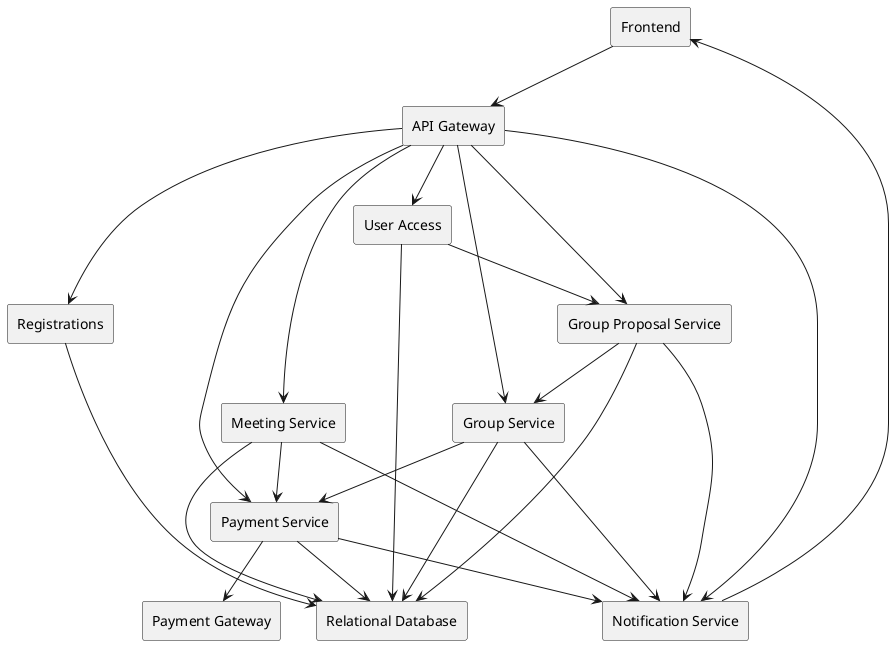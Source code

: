 @startuml
'Community Meeting Management Platform - High-level components
skinparam componentStyle rectangle

[Frontend] as WebClient
[API Gateway] as APIGateway
[User Access] as UserAccess
[Registrations] as Registrations
[Group Service] as GroupService
[Meeting Service] as MeetingService
[Payment Service] as PaymentService
[Notification Service] as NotificationService
[Payment Gateway] as PaymentGateway
[Relational Database] as Database
[Group Proposal Service] as GroupProposalService

WebClient --> APIGateway

APIGateway --> UserAccess
APIGateway --> Registrations
APIGateway --> GroupService
APIGateway --> MeetingService
APIGateway --> PaymentService
APIGateway --> NotificationService
APIGateway --> GroupProposalService

UserAccess --> Database
Registrations --> Database
GroupService --> Database
MeetingService --> Database
PaymentService --> Database
GroupProposalService --> Database

GroupService --> PaymentService
MeetingService --> PaymentService
GroupProposalService --> GroupService

PaymentService --> PaymentGateway
PaymentService --> NotificationService
GroupService --> NotificationService
MeetingService --> NotificationService
GroupProposalService --> NotificationService

NotificationService --> WebClient
UserAccess --> GroupProposalService
@enduml

